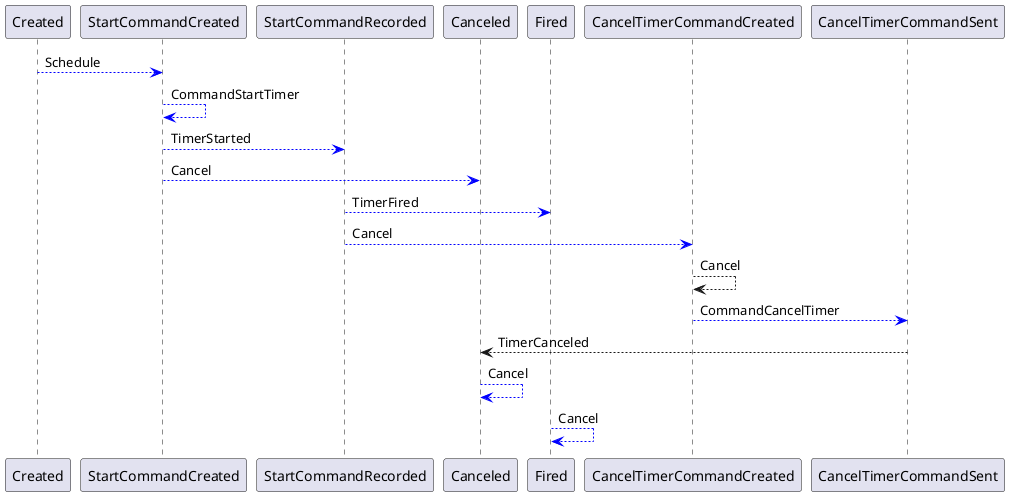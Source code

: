 @startuml
Created -[#blue]-> StartCommandCreated: Schedule
StartCommandCreated -[#blue]-> StartCommandCreated: CommandStartTimer
StartCommandCreated -[#blue]-> StartCommandRecorded: TimerStarted
StartCommandCreated -[#blue]-> Canceled: Cancel
StartCommandRecorded -[#blue]-> Fired: TimerFired
StartCommandRecorded -[#blue]-> CancelTimerCommandCreated: Cancel
CancelTimerCommandCreated --> CancelTimerCommandCreated: Cancel
CancelTimerCommandCreated -[#blue]-> CancelTimerCommandSent: CommandCancelTimer
CancelTimerCommandSent --> Canceled: TimerCanceled
Canceled -[#blue]-> Canceled: Cancel
Fired -[#blue]-> Fired: Cancel
@enduml